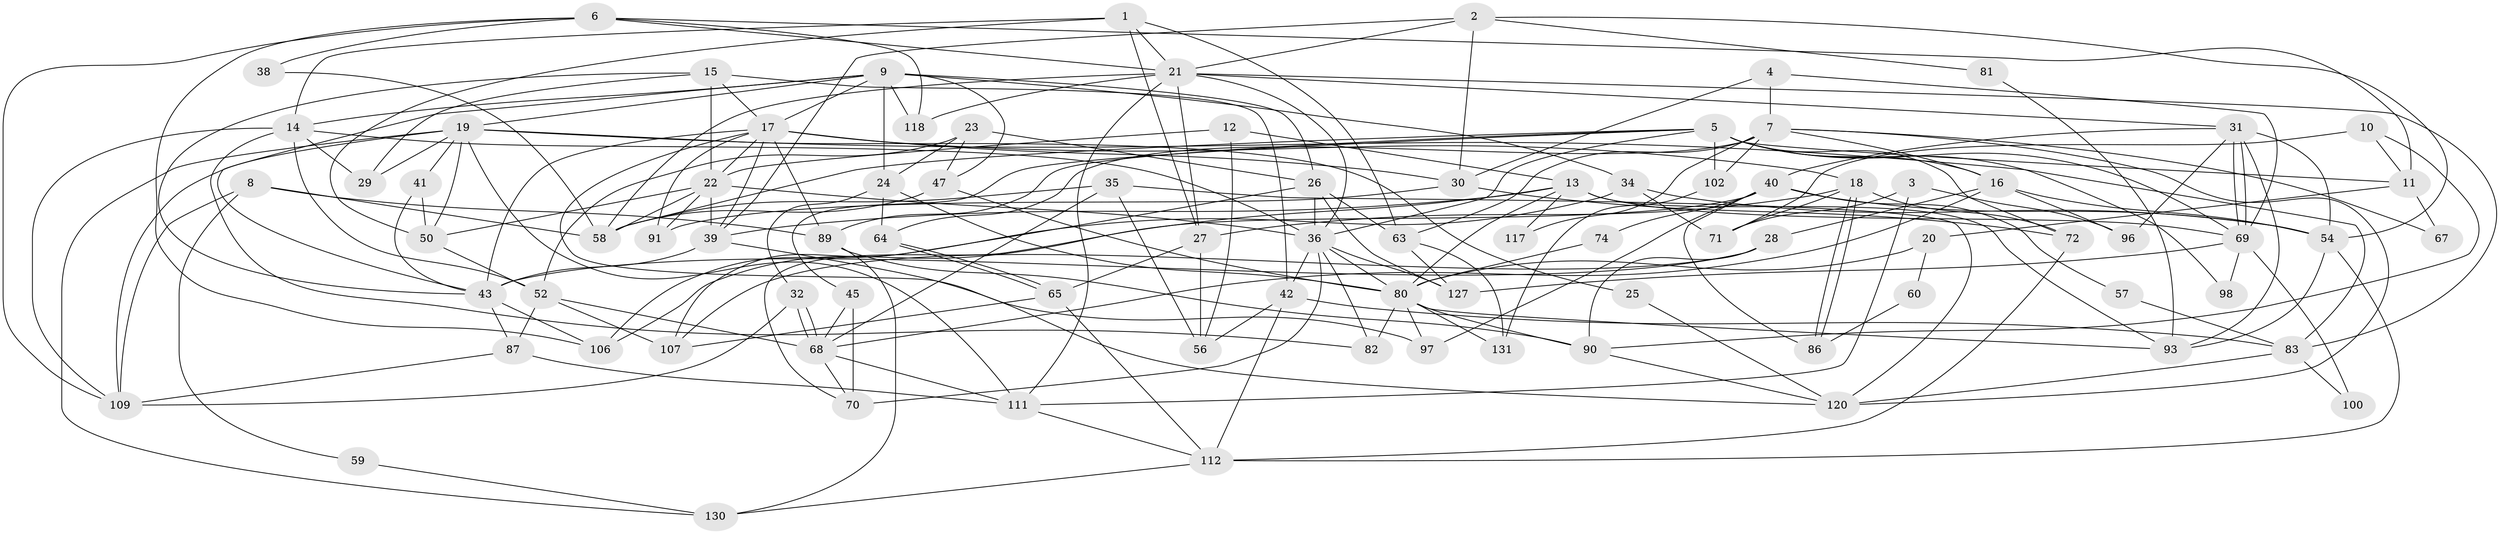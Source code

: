 // original degree distribution, {4: 0.29770992366412213, 5: 0.17557251908396945, 3: 0.2366412213740458, 7: 0.04580152671755725, 8: 0.022900763358778626, 2: 0.15267175572519084, 6: 0.06870229007633588}
// Generated by graph-tools (version 1.1) at 2025/11/02/27/25 16:11:18]
// undirected, 87 vertices, 213 edges
graph export_dot {
graph [start="1"]
  node [color=gray90,style=filled];
  1 [super="+76"];
  2 [super="+88"];
  3;
  4;
  5 [super="+116"];
  6 [super="+79"];
  7;
  8 [super="+66"];
  9 [super="+48"];
  10;
  11;
  12;
  13 [super="+110"];
  14 [super="+105"];
  15 [super="+53"];
  16 [super="+44"];
  17 [super="+126"];
  18 [super="+61"];
  19 [super="+49"];
  20;
  21 [super="+37"];
  22 [super="+78"];
  23;
  24 [super="+33"];
  25;
  26 [super="+77"];
  27;
  28;
  29;
  30;
  31 [super="+51"];
  32;
  34 [super="+101"];
  35;
  36 [super="+62"];
  38;
  39 [super="+85"];
  40 [super="+73"];
  41;
  42 [super="+55"];
  43 [super="+46"];
  45 [super="+104"];
  47;
  50 [super="+84"];
  52 [super="+75"];
  54 [super="+94"];
  56;
  57;
  58 [super="+114"];
  59;
  60;
  63 [super="+103"];
  64 [super="+95"];
  65;
  67;
  68 [super="+124"];
  69 [super="+108"];
  70;
  71 [super="+115"];
  72 [super="+125"];
  74;
  80 [super="+121"];
  81;
  82;
  83 [super="+92"];
  86;
  87;
  89 [super="+99"];
  90;
  91;
  93 [super="+123"];
  96;
  97;
  98;
  100;
  102;
  106 [super="+122"];
  107 [super="+113"];
  109;
  111 [super="+119"];
  112 [super="+129"];
  117;
  118;
  120 [super="+128"];
  127;
  130;
  131;
  1 -- 50;
  1 -- 63;
  1 -- 14;
  1 -- 27;
  1 -- 21;
  2 -- 30;
  2 -- 54;
  2 -- 81;
  2 -- 39;
  2 -- 21;
  3 -- 96;
  3 -- 111;
  3 -- 71;
  4 -- 7;
  4 -- 30;
  4 -- 69;
  5 -- 69;
  5 -- 11;
  5 -- 45;
  5 -- 58;
  5 -- 89;
  5 -- 36;
  5 -- 16;
  5 -- 98;
  5 -- 102;
  5 -- 72;
  6 -- 118;
  6 -- 106;
  6 -- 38;
  6 -- 11;
  6 -- 109;
  6 -- 21;
  7 -- 102;
  7 -- 63;
  7 -- 67;
  7 -- 117;
  7 -- 120;
  7 -- 16;
  7 -- 64;
  8 -- 58;
  8 -- 89;
  8 -- 59;
  8 -- 109;
  9 -- 43;
  9 -- 118;
  9 -- 17;
  9 -- 34;
  9 -- 47;
  9 -- 14;
  9 -- 26;
  9 -- 24;
  9 -- 19;
  10 -- 71;
  10 -- 90;
  10 -- 11;
  11 -- 20;
  11 -- 67;
  12 -- 13;
  12 -- 56;
  12 -- 22;
  13 -- 39;
  13 -- 117;
  13 -- 80;
  13 -- 93;
  13 -- 69;
  13 -- 70;
  14 -- 29;
  14 -- 52;
  14 -- 82;
  14 -- 36;
  14 -- 109;
  15 -- 17;
  15 -- 43;
  15 -- 42;
  15 -- 29;
  15 -- 22;
  16 -- 28;
  16 -- 68;
  16 -- 96;
  16 -- 54 [weight=2];
  17 -- 43;
  17 -- 97;
  17 -- 91;
  17 -- 30;
  17 -- 22;
  17 -- 39;
  17 -- 89;
  17 -- 18;
  18 -- 86;
  18 -- 86;
  18 -- 71;
  18 -- 72;
  18 -- 27;
  19 -- 111;
  19 -- 25;
  19 -- 130;
  19 -- 83;
  19 -- 109;
  19 -- 41;
  19 -- 29;
  19 -- 50;
  20 -- 80;
  20 -- 60;
  21 -- 36;
  21 -- 27;
  21 -- 83;
  21 -- 118;
  21 -- 58;
  21 -- 111;
  21 -- 31;
  22 -- 58;
  22 -- 91;
  22 -- 50;
  22 -- 39;
  22 -- 36;
  23 -- 47;
  23 -- 52;
  23 -- 26;
  23 -- 24;
  24 -- 32;
  24 -- 80;
  24 -- 64;
  25 -- 120;
  26 -- 36;
  26 -- 107;
  26 -- 127;
  26 -- 63;
  27 -- 65;
  27 -- 56;
  28 -- 43;
  28 -- 90;
  28 -- 107;
  30 -- 91;
  30 -- 72;
  31 -- 69;
  31 -- 69;
  31 -- 93;
  31 -- 96;
  31 -- 40;
  31 -- 54;
  32 -- 109;
  32 -- 68;
  32 -- 68;
  34 -- 54 [weight=2];
  34 -- 71;
  34 -- 106;
  35 -- 56;
  35 -- 58;
  35 -- 120;
  35 -- 68;
  36 -- 70;
  36 -- 80;
  36 -- 82;
  36 -- 42;
  36 -- 127;
  38 -- 58;
  39 -- 43 [weight=2];
  39 -- 120;
  40 -- 97;
  40 -- 86;
  40 -- 106;
  40 -- 57;
  40 -- 74;
  40 -- 54;
  41 -- 43;
  41 -- 50;
  42 -- 56;
  42 -- 112;
  42 -- 83;
  43 -- 106;
  43 -- 87;
  45 -- 70;
  45 -- 68;
  47 -- 80;
  47 -- 58;
  50 -- 52 [weight=2];
  52 -- 107;
  52 -- 87;
  52 -- 68;
  54 -- 112;
  54 -- 93;
  57 -- 83;
  59 -- 130;
  60 -- 86;
  63 -- 127;
  63 -- 131;
  64 -- 65;
  64 -- 65;
  65 -- 107;
  65 -- 112;
  68 -- 70;
  68 -- 111;
  69 -- 98;
  69 -- 100;
  69 -- 127;
  72 -- 112;
  74 -- 80;
  80 -- 82;
  80 -- 90;
  80 -- 97;
  80 -- 131;
  80 -- 93;
  81 -- 93;
  83 -- 100;
  83 -- 120;
  87 -- 109;
  87 -- 111;
  89 -- 130;
  89 -- 90;
  90 -- 120;
  102 -- 131;
  111 -- 112;
  112 -- 130;
}
